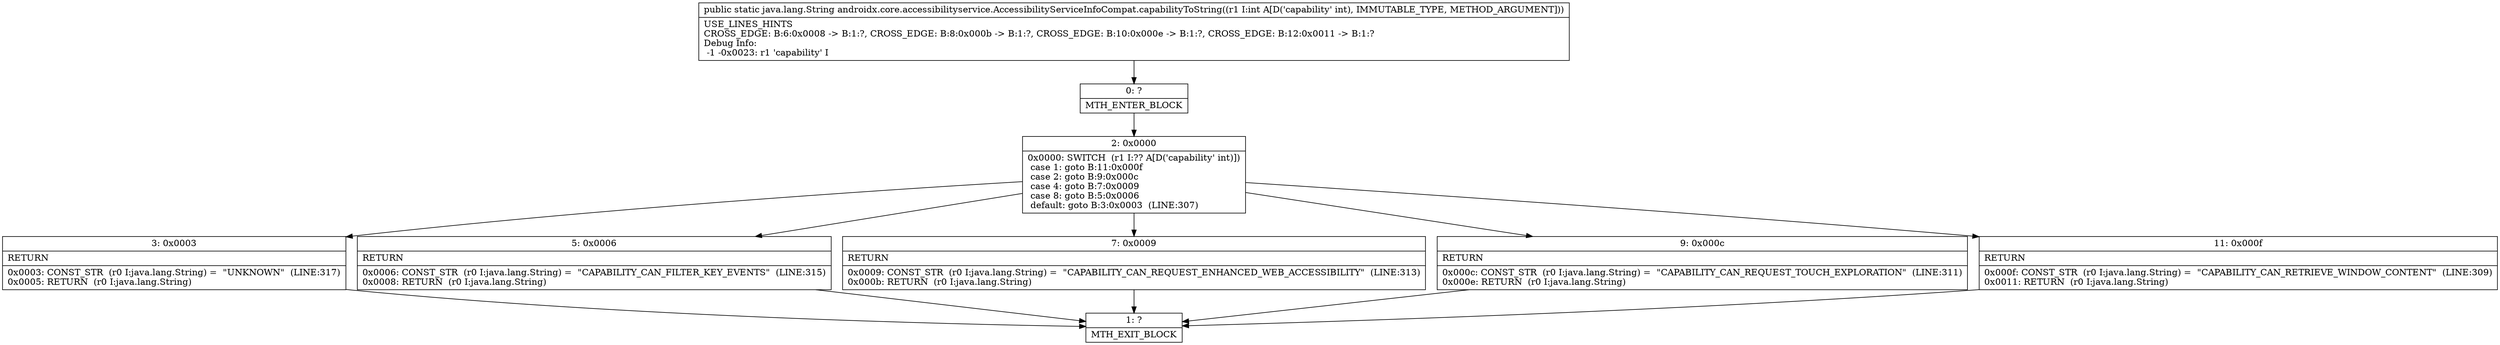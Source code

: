 digraph "CFG forandroidx.core.accessibilityservice.AccessibilityServiceInfoCompat.capabilityToString(I)Ljava\/lang\/String;" {
Node_0 [shape=record,label="{0\:\ ?|MTH_ENTER_BLOCK\l}"];
Node_2 [shape=record,label="{2\:\ 0x0000|0x0000: SWITCH  (r1 I:?? A[D('capability' int)])\l case 1: goto B:11:0x000f\l case 2: goto B:9:0x000c\l case 4: goto B:7:0x0009\l case 8: goto B:5:0x0006\l default: goto B:3:0x0003  (LINE:307)\l}"];
Node_3 [shape=record,label="{3\:\ 0x0003|RETURN\l|0x0003: CONST_STR  (r0 I:java.lang.String) =  \"UNKNOWN\"  (LINE:317)\l0x0005: RETURN  (r0 I:java.lang.String) \l}"];
Node_1 [shape=record,label="{1\:\ ?|MTH_EXIT_BLOCK\l}"];
Node_5 [shape=record,label="{5\:\ 0x0006|RETURN\l|0x0006: CONST_STR  (r0 I:java.lang.String) =  \"CAPABILITY_CAN_FILTER_KEY_EVENTS\"  (LINE:315)\l0x0008: RETURN  (r0 I:java.lang.String) \l}"];
Node_7 [shape=record,label="{7\:\ 0x0009|RETURN\l|0x0009: CONST_STR  (r0 I:java.lang.String) =  \"CAPABILITY_CAN_REQUEST_ENHANCED_WEB_ACCESSIBILITY\"  (LINE:313)\l0x000b: RETURN  (r0 I:java.lang.String) \l}"];
Node_9 [shape=record,label="{9\:\ 0x000c|RETURN\l|0x000c: CONST_STR  (r0 I:java.lang.String) =  \"CAPABILITY_CAN_REQUEST_TOUCH_EXPLORATION\"  (LINE:311)\l0x000e: RETURN  (r0 I:java.lang.String) \l}"];
Node_11 [shape=record,label="{11\:\ 0x000f|RETURN\l|0x000f: CONST_STR  (r0 I:java.lang.String) =  \"CAPABILITY_CAN_RETRIEVE_WINDOW_CONTENT\"  (LINE:309)\l0x0011: RETURN  (r0 I:java.lang.String) \l}"];
MethodNode[shape=record,label="{public static java.lang.String androidx.core.accessibilityservice.AccessibilityServiceInfoCompat.capabilityToString((r1 I:int A[D('capability' int), IMMUTABLE_TYPE, METHOD_ARGUMENT]))  | USE_LINES_HINTS\lCROSS_EDGE: B:6:0x0008 \-\> B:1:?, CROSS_EDGE: B:8:0x000b \-\> B:1:?, CROSS_EDGE: B:10:0x000e \-\> B:1:?, CROSS_EDGE: B:12:0x0011 \-\> B:1:?\lDebug Info:\l  \-1 \-0x0023: r1 'capability' I\l}"];
MethodNode -> Node_0;Node_0 -> Node_2;
Node_2 -> Node_3;
Node_2 -> Node_5;
Node_2 -> Node_7;
Node_2 -> Node_9;
Node_2 -> Node_11;
Node_3 -> Node_1;
Node_5 -> Node_1;
Node_7 -> Node_1;
Node_9 -> Node_1;
Node_11 -> Node_1;
}

